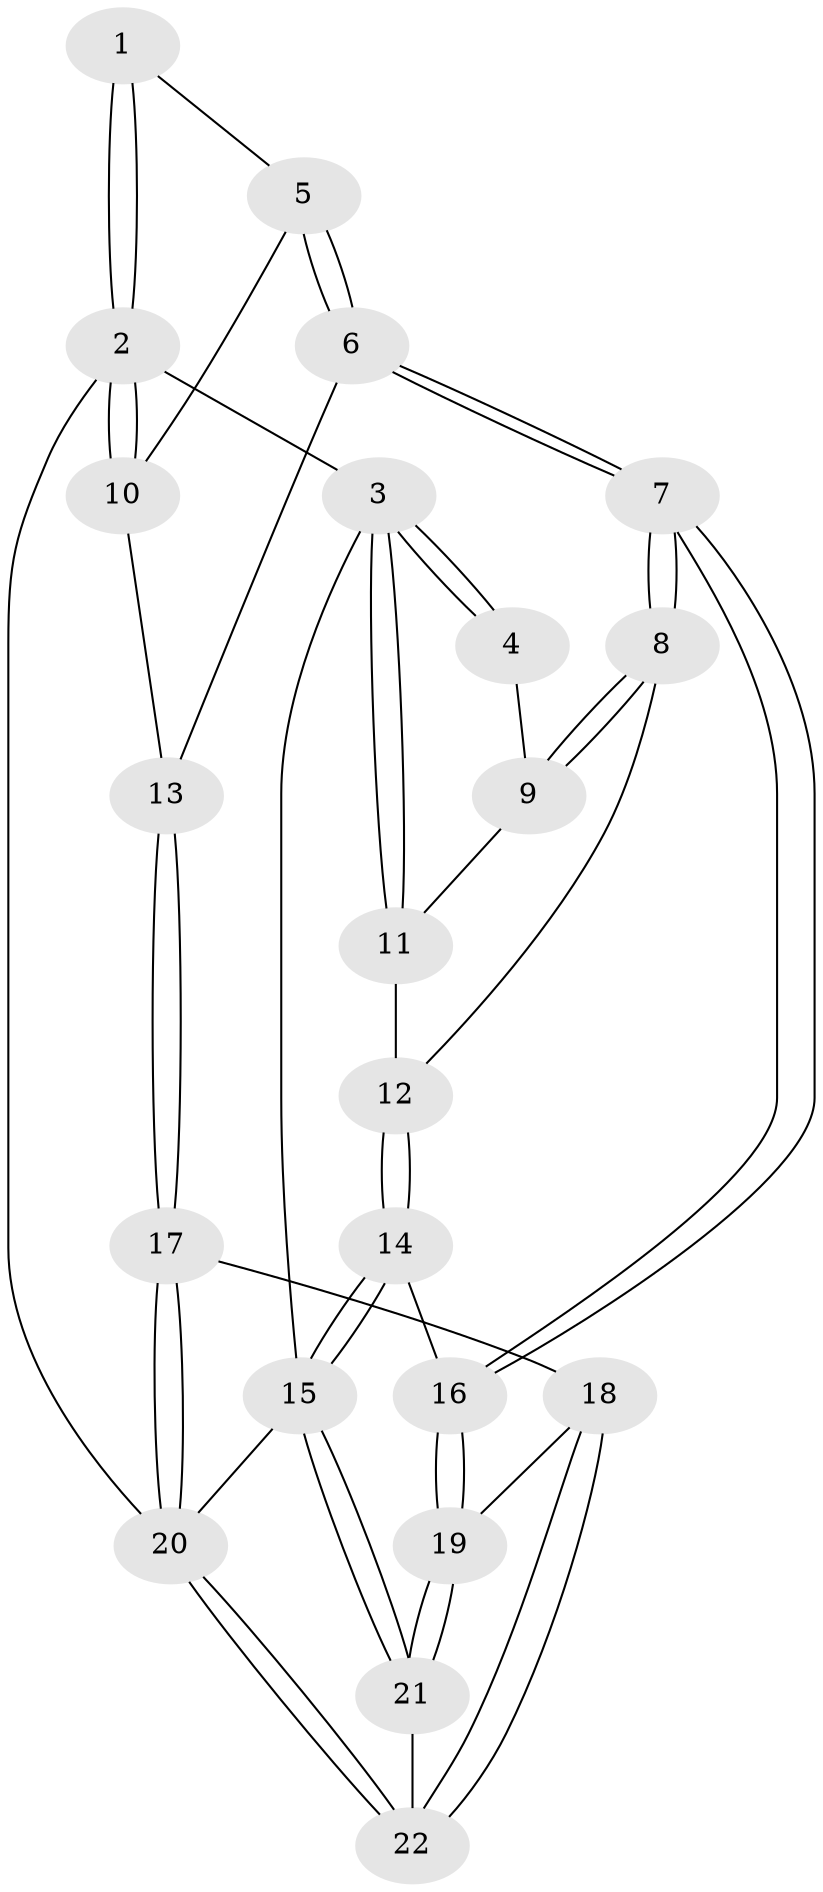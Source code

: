 // Generated by graph-tools (version 1.1) at 2025/46/02/15/25 05:46:28]
// undirected, 22 vertices, 52 edges
graph export_dot {
graph [start="1"]
  node [color=gray90,style=filled];
  1 [pos="+0.46046445605043435+0"];
  2 [pos="+1+0"];
  3 [pos="+0+0"];
  4 [pos="+0.45672803711819626+0"];
  5 [pos="+0.5416934265817401+0.12068089543229285"];
  6 [pos="+0.6049725582412457+0.3931798984006014"];
  7 [pos="+0.34010282420032306+0.5965651588964962"];
  8 [pos="+0.21038695215917697+0.32760340340264515"];
  9 [pos="+0.19281486385453953+0.21890203099294112"];
  10 [pos="+0.970639916613077+0.28130579273575934"];
  11 [pos="+0+0.11139571430768026"];
  12 [pos="+0+0.4911312064467723"];
  13 [pos="+0.8645595850943156+0.4403153322434094"];
  14 [pos="+0+0.6651121700001317"];
  15 [pos="+0+1"];
  16 [pos="+0.3364904067305042+0.6125067696931487"];
  17 [pos="+0.9396249929608289+0.7284281142061464"];
  18 [pos="+0.4611550296986217+0.7560259036640543"];
  19 [pos="+0.3639207791349118+0.6846015446256121"];
  20 [pos="+1+1"];
  21 [pos="+0.03463271544843387+1"];
  22 [pos="+0.6197068151403524+1"];
  1 -- 2;
  1 -- 2;
  1 -- 5;
  2 -- 3;
  2 -- 10;
  2 -- 10;
  2 -- 20;
  3 -- 4;
  3 -- 4;
  3 -- 11;
  3 -- 11;
  3 -- 15;
  4 -- 9;
  5 -- 6;
  5 -- 6;
  5 -- 10;
  6 -- 7;
  6 -- 7;
  6 -- 13;
  7 -- 8;
  7 -- 8;
  7 -- 16;
  7 -- 16;
  8 -- 9;
  8 -- 9;
  8 -- 12;
  9 -- 11;
  10 -- 13;
  11 -- 12;
  12 -- 14;
  12 -- 14;
  13 -- 17;
  13 -- 17;
  14 -- 15;
  14 -- 15;
  14 -- 16;
  15 -- 21;
  15 -- 21;
  15 -- 20;
  16 -- 19;
  16 -- 19;
  17 -- 18;
  17 -- 20;
  17 -- 20;
  18 -- 19;
  18 -- 22;
  18 -- 22;
  19 -- 21;
  19 -- 21;
  20 -- 22;
  20 -- 22;
  21 -- 22;
}
